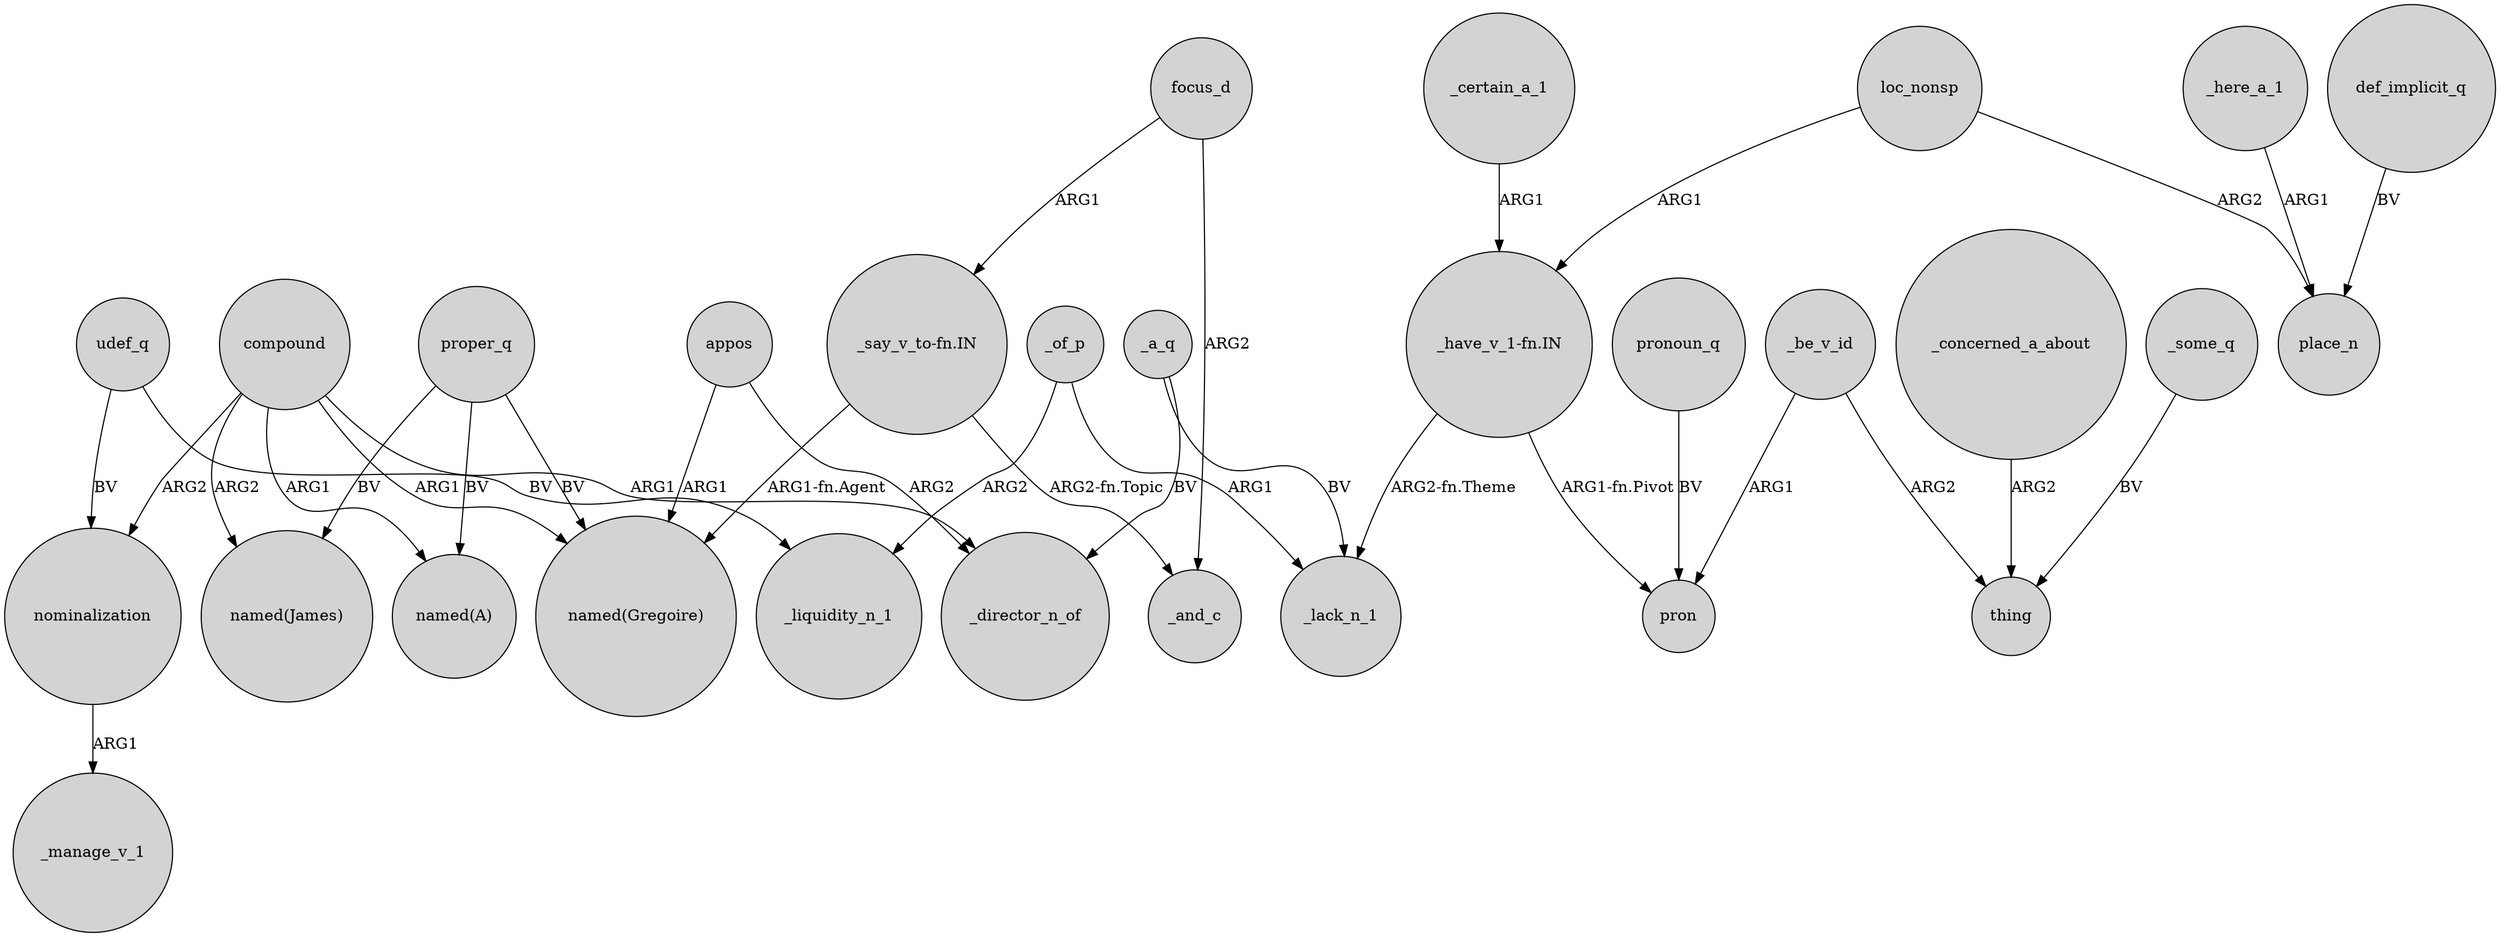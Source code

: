 digraph {
	node [shape=circle style=filled]
	_of_p -> _liquidity_n_1 [label=ARG2]
	_here_a_1 -> place_n [label=ARG1]
	_of_p -> _lack_n_1 [label=ARG1]
	_some_q -> thing [label=BV]
	proper_q -> "named(Gregoire)" [label=BV]
	compound -> "named(James)" [label=ARG2]
	def_implicit_q -> place_n [label=BV]
	compound -> nominalization [label=ARG2]
	compound -> "named(A)" [label=ARG1]
	"_have_v_1-fn.IN" -> pron [label="ARG1-fn.Pivot"]
	_be_v_id -> pron [label=ARG1]
	focus_d -> _and_c [label=ARG2]
	_certain_a_1 -> "_have_v_1-fn.IN" [label=ARG1]
	pronoun_q -> pron [label=BV]
	_a_q -> _lack_n_1 [label=BV]
	appos -> "named(Gregoire)" [label=ARG1]
	"_say_v_to-fn.IN" -> "named(Gregoire)" [label="ARG1-fn.Agent"]
	compound -> "named(Gregoire)" [label=ARG1]
	_a_q -> _director_n_of [label=BV]
	"_say_v_to-fn.IN" -> _and_c [label="ARG2-fn.Topic"]
	proper_q -> "named(James)" [label=BV]
	udef_q -> nominalization [label=BV]
	"_have_v_1-fn.IN" -> _lack_n_1 [label="ARG2-fn.Theme"]
	_concerned_a_about -> thing [label=ARG2]
	loc_nonsp -> place_n [label=ARG2]
	udef_q -> _liquidity_n_1 [label=BV]
	_be_v_id -> thing [label=ARG2]
	compound -> _director_n_of [label=ARG1]
	nominalization -> _manage_v_1 [label=ARG1]
	appos -> _director_n_of [label=ARG2]
	loc_nonsp -> "_have_v_1-fn.IN" [label=ARG1]
	focus_d -> "_say_v_to-fn.IN" [label=ARG1]
	proper_q -> "named(A)" [label=BV]
}
